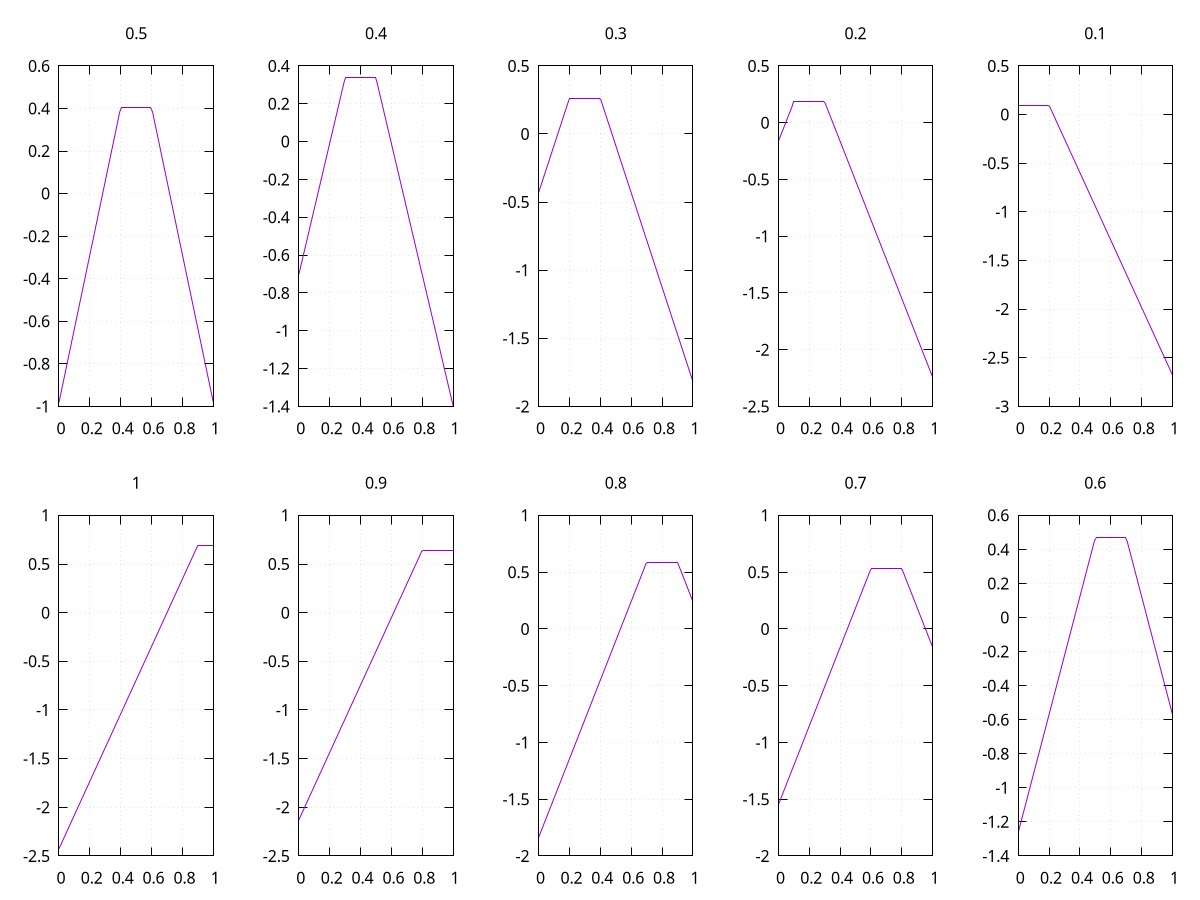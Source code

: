 #Plot settings
set term jpeg size 1920,1080 
set output "multipleExpDecay2d.jpeg"

set grid ytics lt 0 lw 1 lc rgb "#bbbbbb"
set grid xtics lt 0 lw 1 lc rgb "#bbbbbb"

set xrange [0:1] 

#Auxiliar Functions
max(x,y) = (x > y) ? x : y
mod(x) = (x<0) ? -x : x

#Score function parameters
decay = 0.5
scale = 0.2
offset = 0.1
ESValue(x, origin) = max(0., mod(x - origin) - offset)

Lambda = log(decay) / scale
expDecay(x, origin) = exp(Lambda*ESValue(x,origin)) 
magic = 1

set multiplot layout 2,5

set title "1"
unset key
originx = 1.0
set origin 0, 0
plot log(expDecay(x, originx)*magic*(1+originx))

set title "0.9"
unset key
originx = 0.9
set origin 0.2, 0
plot log(expDecay(x, originx)*magic*(1+originx))

set title "0.8"
unset key
originx = 0.8
set origin 0.4, 0
plot log(expDecay(x, originx)*magic*(1+originx))

set title "0.7"
unset key
originx = 0.7
set origin 0.6, 0
plot log(expDecay(x, originx)*magic*(1+originx))

set title "0.6"
unset key
originx = 0.6
set origin 0.8, 0
plot log(expDecay(x, originx)*magic*(1+originx))

set title "0.5"
unset key
originx = 0.5
set origin 0, .5
plot log(expDecay(x, originx)*magic*(1+originx))

set title "0.4"
unset key
originx = 0.4
set origin 0.2, .5
plot log(expDecay(x, originx)*magic*(1+originx))

set title "0.3"
unset key
originx = 0.3
set origin 0.4, .5
plot log(expDecay(x, originx)*magic*(1+originx))

set title "0.2"
unset key
originx = 0.2
set origin 0.6, .5
plot log(expDecay(x, originx)*magic*(1+originx))

set title "0.1"
unset key
originx = 0.1
set origin 0.8, .5
plot log(expDecay(x, originx)*magic*(1+originx))

unset multiplot
